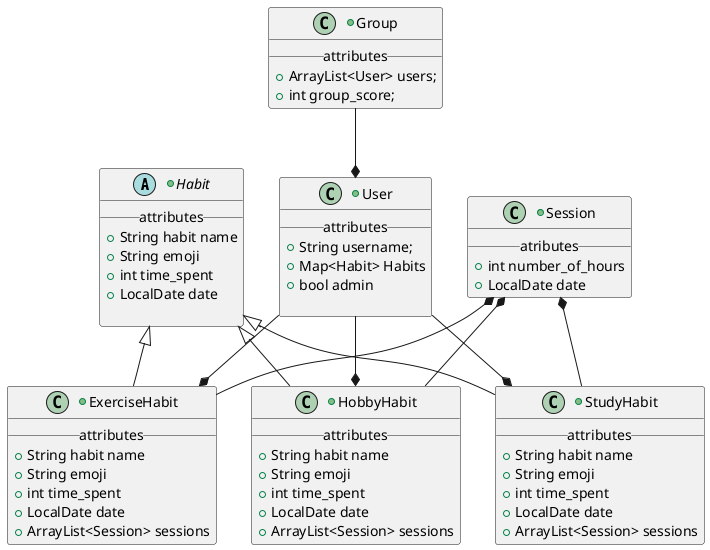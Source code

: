 @startuml

+abstract Habit {
__attributes__
+ String habit name
+ String emoji
+ int time_spent
+ LocalDate date

}

+class ExerciseHabit {
__attributes__
+ String habit name
+ String emoji
+ int time_spent
+ LocalDate date
+ ArrayList<Session> sessions
}

+class HobbyHabit {
__attributes__
+ String habit name
+ String emoji
+ int time_spent
+ LocalDate date
+ ArrayList<Session> sessions
}

+class StudyHabit {
__attributes__
+ String habit name
+ String emoji
+ int time_spent
+ LocalDate date
+ ArrayList<Session> sessions
}



+class User {
__attributes__
+String username;
+Map<Habit> Habits
+ bool admin

}


+class Group {
__attributes__
+ArrayList<User> users;
+int group_score;
}







+class Session {
__atributes__
+int number_of_hours
+LocalDate date
}

Habit <|-- ExerciseHabit
Habit <|-- StudyHabit
Habit <|-- HobbyHabit


Session *-- ExerciseHabit
Session *-- StudyHabit
Session *-- HobbyHabit

User --* ExerciseHabit
User --* HobbyHabit
User --* StudyHabit
Group --* User







@enduml